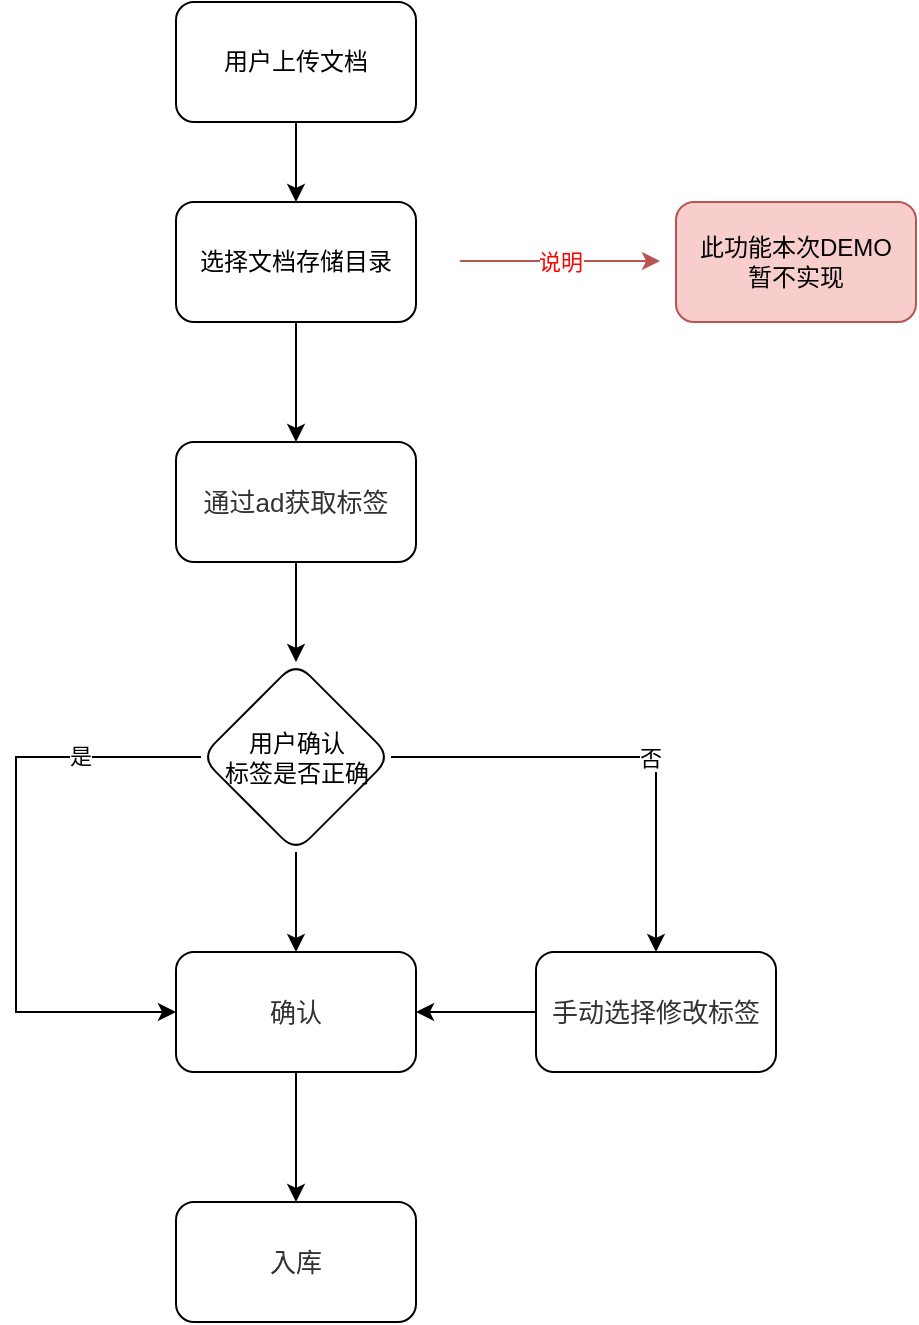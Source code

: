 <mxfile version="15.6.3" type="github">
  <diagram id="qhkggoDyF2o6zVwwuzIy" name="第 1 页">
    <mxGraphModel dx="1422" dy="762" grid="1" gridSize="10" guides="1" tooltips="1" connect="1" arrows="1" fold="1" page="1" pageScale="1" pageWidth="827" pageHeight="1169" math="0" shadow="0">
      <root>
        <mxCell id="0" />
        <mxCell id="1" parent="0" />
        <mxCell id="j8712YR9dt_jOu0P1H9m-5" style="edgeStyle=orthogonalEdgeStyle;rounded=0;orthogonalLoop=1;jettySize=auto;html=1;exitX=0.5;exitY=1;exitDx=0;exitDy=0;" parent="1" source="j8712YR9dt_jOu0P1H9m-1" target="j8712YR9dt_jOu0P1H9m-4" edge="1">
          <mxGeometry relative="1" as="geometry" />
        </mxCell>
        <mxCell id="j8712YR9dt_jOu0P1H9m-1" value="&lt;div class=&quot;mind-clipboard&quot;&gt;用户上传文档&lt;/div&gt;" style="rounded=1;whiteSpace=wrap;html=1;" parent="1" vertex="1">
          <mxGeometry x="360" y="80" width="120" height="60" as="geometry" />
        </mxCell>
        <mxCell id="j8712YR9dt_jOu0P1H9m-7" style="edgeStyle=orthogonalEdgeStyle;rounded=0;orthogonalLoop=1;jettySize=auto;html=1;exitX=0.5;exitY=1;exitDx=0;exitDy=0;entryX=0.5;entryY=0;entryDx=0;entryDy=0;" parent="1" source="j8712YR9dt_jOu0P1H9m-4" target="j8712YR9dt_jOu0P1H9m-6" edge="1">
          <mxGeometry relative="1" as="geometry" />
        </mxCell>
        <mxCell id="j8712YR9dt_jOu0P1H9m-4" value="&lt;div class=&quot;mind-clipboard&quot;&gt;选择文档存储目录&lt;/div&gt;" style="rounded=1;whiteSpace=wrap;html=1;" parent="1" vertex="1">
          <mxGeometry x="360" y="180" width="120" height="60" as="geometry" />
        </mxCell>
        <mxCell id="j8712YR9dt_jOu0P1H9m-9" style="edgeStyle=orthogonalEdgeStyle;rounded=0;orthogonalLoop=1;jettySize=auto;html=1;exitX=0.5;exitY=1;exitDx=0;exitDy=0;" parent="1" source="j8712YR9dt_jOu0P1H9m-6" target="j8712YR9dt_jOu0P1H9m-8" edge="1">
          <mxGeometry relative="1" as="geometry" />
        </mxCell>
        <mxCell id="j8712YR9dt_jOu0P1H9m-6" value="&lt;div class=&quot;mind-clipboard&quot;&gt;&lt;span style=&quot;color: rgb(50 , 50 , 50) ; font-size: 13px ; background-color: rgba(255 , 255 , 255 , 0.01)&quot;&gt;通过ad获取标签&lt;/span&gt;&lt;br&gt;&lt;/div&gt;" style="rounded=1;whiteSpace=wrap;html=1;" parent="1" vertex="1">
          <mxGeometry x="360" y="300" width="120" height="60" as="geometry" />
        </mxCell>
        <mxCell id="j8712YR9dt_jOu0P1H9m-11" style="edgeStyle=orthogonalEdgeStyle;rounded=0;orthogonalLoop=1;jettySize=auto;html=1;exitX=0.5;exitY=1;exitDx=0;exitDy=0;" parent="1" source="j8712YR9dt_jOu0P1H9m-8" target="j8712YR9dt_jOu0P1H9m-10" edge="1">
          <mxGeometry relative="1" as="geometry" />
        </mxCell>
        <mxCell id="j8712YR9dt_jOu0P1H9m-13" style="edgeStyle=orthogonalEdgeStyle;rounded=0;orthogonalLoop=1;jettySize=auto;html=1;exitX=1;exitY=0.5;exitDx=0;exitDy=0;entryX=0.5;entryY=0;entryDx=0;entryDy=0;" parent="1" source="j8712YR9dt_jOu0P1H9m-8" target="j8712YR9dt_jOu0P1H9m-12" edge="1">
          <mxGeometry relative="1" as="geometry" />
        </mxCell>
        <mxCell id="j8712YR9dt_jOu0P1H9m-16" value="否" style="edgeLabel;html=1;align=center;verticalAlign=middle;resizable=0;points=[];" parent="j8712YR9dt_jOu0P1H9m-13" vertex="1" connectable="0">
          <mxGeometry x="0.155" y="-3" relative="1" as="geometry">
            <mxPoint as="offset" />
          </mxGeometry>
        </mxCell>
        <mxCell id="j8712YR9dt_jOu0P1H9m-20" style="edgeStyle=orthogonalEdgeStyle;rounded=0;orthogonalLoop=1;jettySize=auto;html=1;exitX=0;exitY=0.5;exitDx=0;exitDy=0;entryX=0;entryY=0.5;entryDx=0;entryDy=0;" parent="1" source="j8712YR9dt_jOu0P1H9m-8" target="j8712YR9dt_jOu0P1H9m-10" edge="1">
          <mxGeometry relative="1" as="geometry">
            <Array as="points">
              <mxPoint x="280" y="458" />
              <mxPoint x="280" y="585" />
            </Array>
          </mxGeometry>
        </mxCell>
        <mxCell id="j8712YR9dt_jOu0P1H9m-21" value="是" style="edgeLabel;html=1;align=center;verticalAlign=middle;resizable=0;points=[];" parent="j8712YR9dt_jOu0P1H9m-20" vertex="1" connectable="0">
          <mxGeometry x="-0.597" y="-1" relative="1" as="geometry">
            <mxPoint as="offset" />
          </mxGeometry>
        </mxCell>
        <mxCell id="j8712YR9dt_jOu0P1H9m-8" value="&lt;div class=&quot;mind-clipboard&quot;&gt;用户确认&lt;div&gt;标签是否正确&lt;/div&gt;&lt;/div&gt;" style="rhombus;whiteSpace=wrap;html=1;rounded=1;" parent="1" vertex="1">
          <mxGeometry x="372.5" y="410" width="95" height="95" as="geometry" />
        </mxCell>
        <mxCell id="j8712YR9dt_jOu0P1H9m-19" style="edgeStyle=orthogonalEdgeStyle;rounded=0;orthogonalLoop=1;jettySize=auto;html=1;exitX=0.5;exitY=1;exitDx=0;exitDy=0;entryX=0.5;entryY=0;entryDx=0;entryDy=0;" parent="1" source="j8712YR9dt_jOu0P1H9m-10" target="j8712YR9dt_jOu0P1H9m-18" edge="1">
          <mxGeometry relative="1" as="geometry" />
        </mxCell>
        <mxCell id="j8712YR9dt_jOu0P1H9m-10" value="&lt;span style=&quot;color: rgb(50 , 50 , 50) ; font-size: 13px ; background-color: rgba(255 , 255 , 255 , 0.01)&quot;&gt;确认&lt;/span&gt;" style="rounded=1;whiteSpace=wrap;html=1;" parent="1" vertex="1">
          <mxGeometry x="360" y="555" width="120" height="60" as="geometry" />
        </mxCell>
        <mxCell id="j8712YR9dt_jOu0P1H9m-14" style="edgeStyle=orthogonalEdgeStyle;rounded=0;orthogonalLoop=1;jettySize=auto;html=1;exitX=0;exitY=0.5;exitDx=0;exitDy=0;" parent="1" source="j8712YR9dt_jOu0P1H9m-12" target="j8712YR9dt_jOu0P1H9m-10" edge="1">
          <mxGeometry relative="1" as="geometry" />
        </mxCell>
        <mxCell id="j8712YR9dt_jOu0P1H9m-12" value="&lt;span style=&quot;color: rgb(50 , 50 , 50) ; font-size: 13px ; background-color: rgba(255 , 255 , 255 , 0.01)&quot;&gt;手动选择修改标签&lt;/span&gt;" style="rounded=1;whiteSpace=wrap;html=1;" parent="1" vertex="1">
          <mxGeometry x="540" y="555" width="120" height="60" as="geometry" />
        </mxCell>
        <mxCell id="j8712YR9dt_jOu0P1H9m-18" value="&lt;span style=&quot;color: rgb(50 , 50 , 50) ; font-size: 13px ; background-color: rgba(255 , 255 , 255 , 0.01)&quot;&gt;入库&lt;/span&gt;" style="rounded=1;whiteSpace=wrap;html=1;" parent="1" vertex="1">
          <mxGeometry x="360" y="680" width="120" height="60" as="geometry" />
        </mxCell>
        <mxCell id="12BZ4tZQGoZ6OvY5sSL8-1" value="此功能本次DEMO&lt;br&gt;暂不实现" style="rounded=1;whiteSpace=wrap;html=1;fillColor=#f8cecc;strokeColor=#b85450;" vertex="1" parent="1">
          <mxGeometry x="610" y="180" width="120" height="60" as="geometry" />
        </mxCell>
        <mxCell id="12BZ4tZQGoZ6OvY5sSL8-6" value="说明" style="endArrow=classic;html=1;rounded=0;fillColor=#f8cecc;strokeColor=#b85450;fontColor=#FF0000;" edge="1" parent="1">
          <mxGeometry relative="1" as="geometry">
            <mxPoint x="502" y="209.5" as="sourcePoint" />
            <mxPoint x="602" y="209.5" as="targetPoint" />
          </mxGeometry>
        </mxCell>
      </root>
    </mxGraphModel>
  </diagram>
</mxfile>
